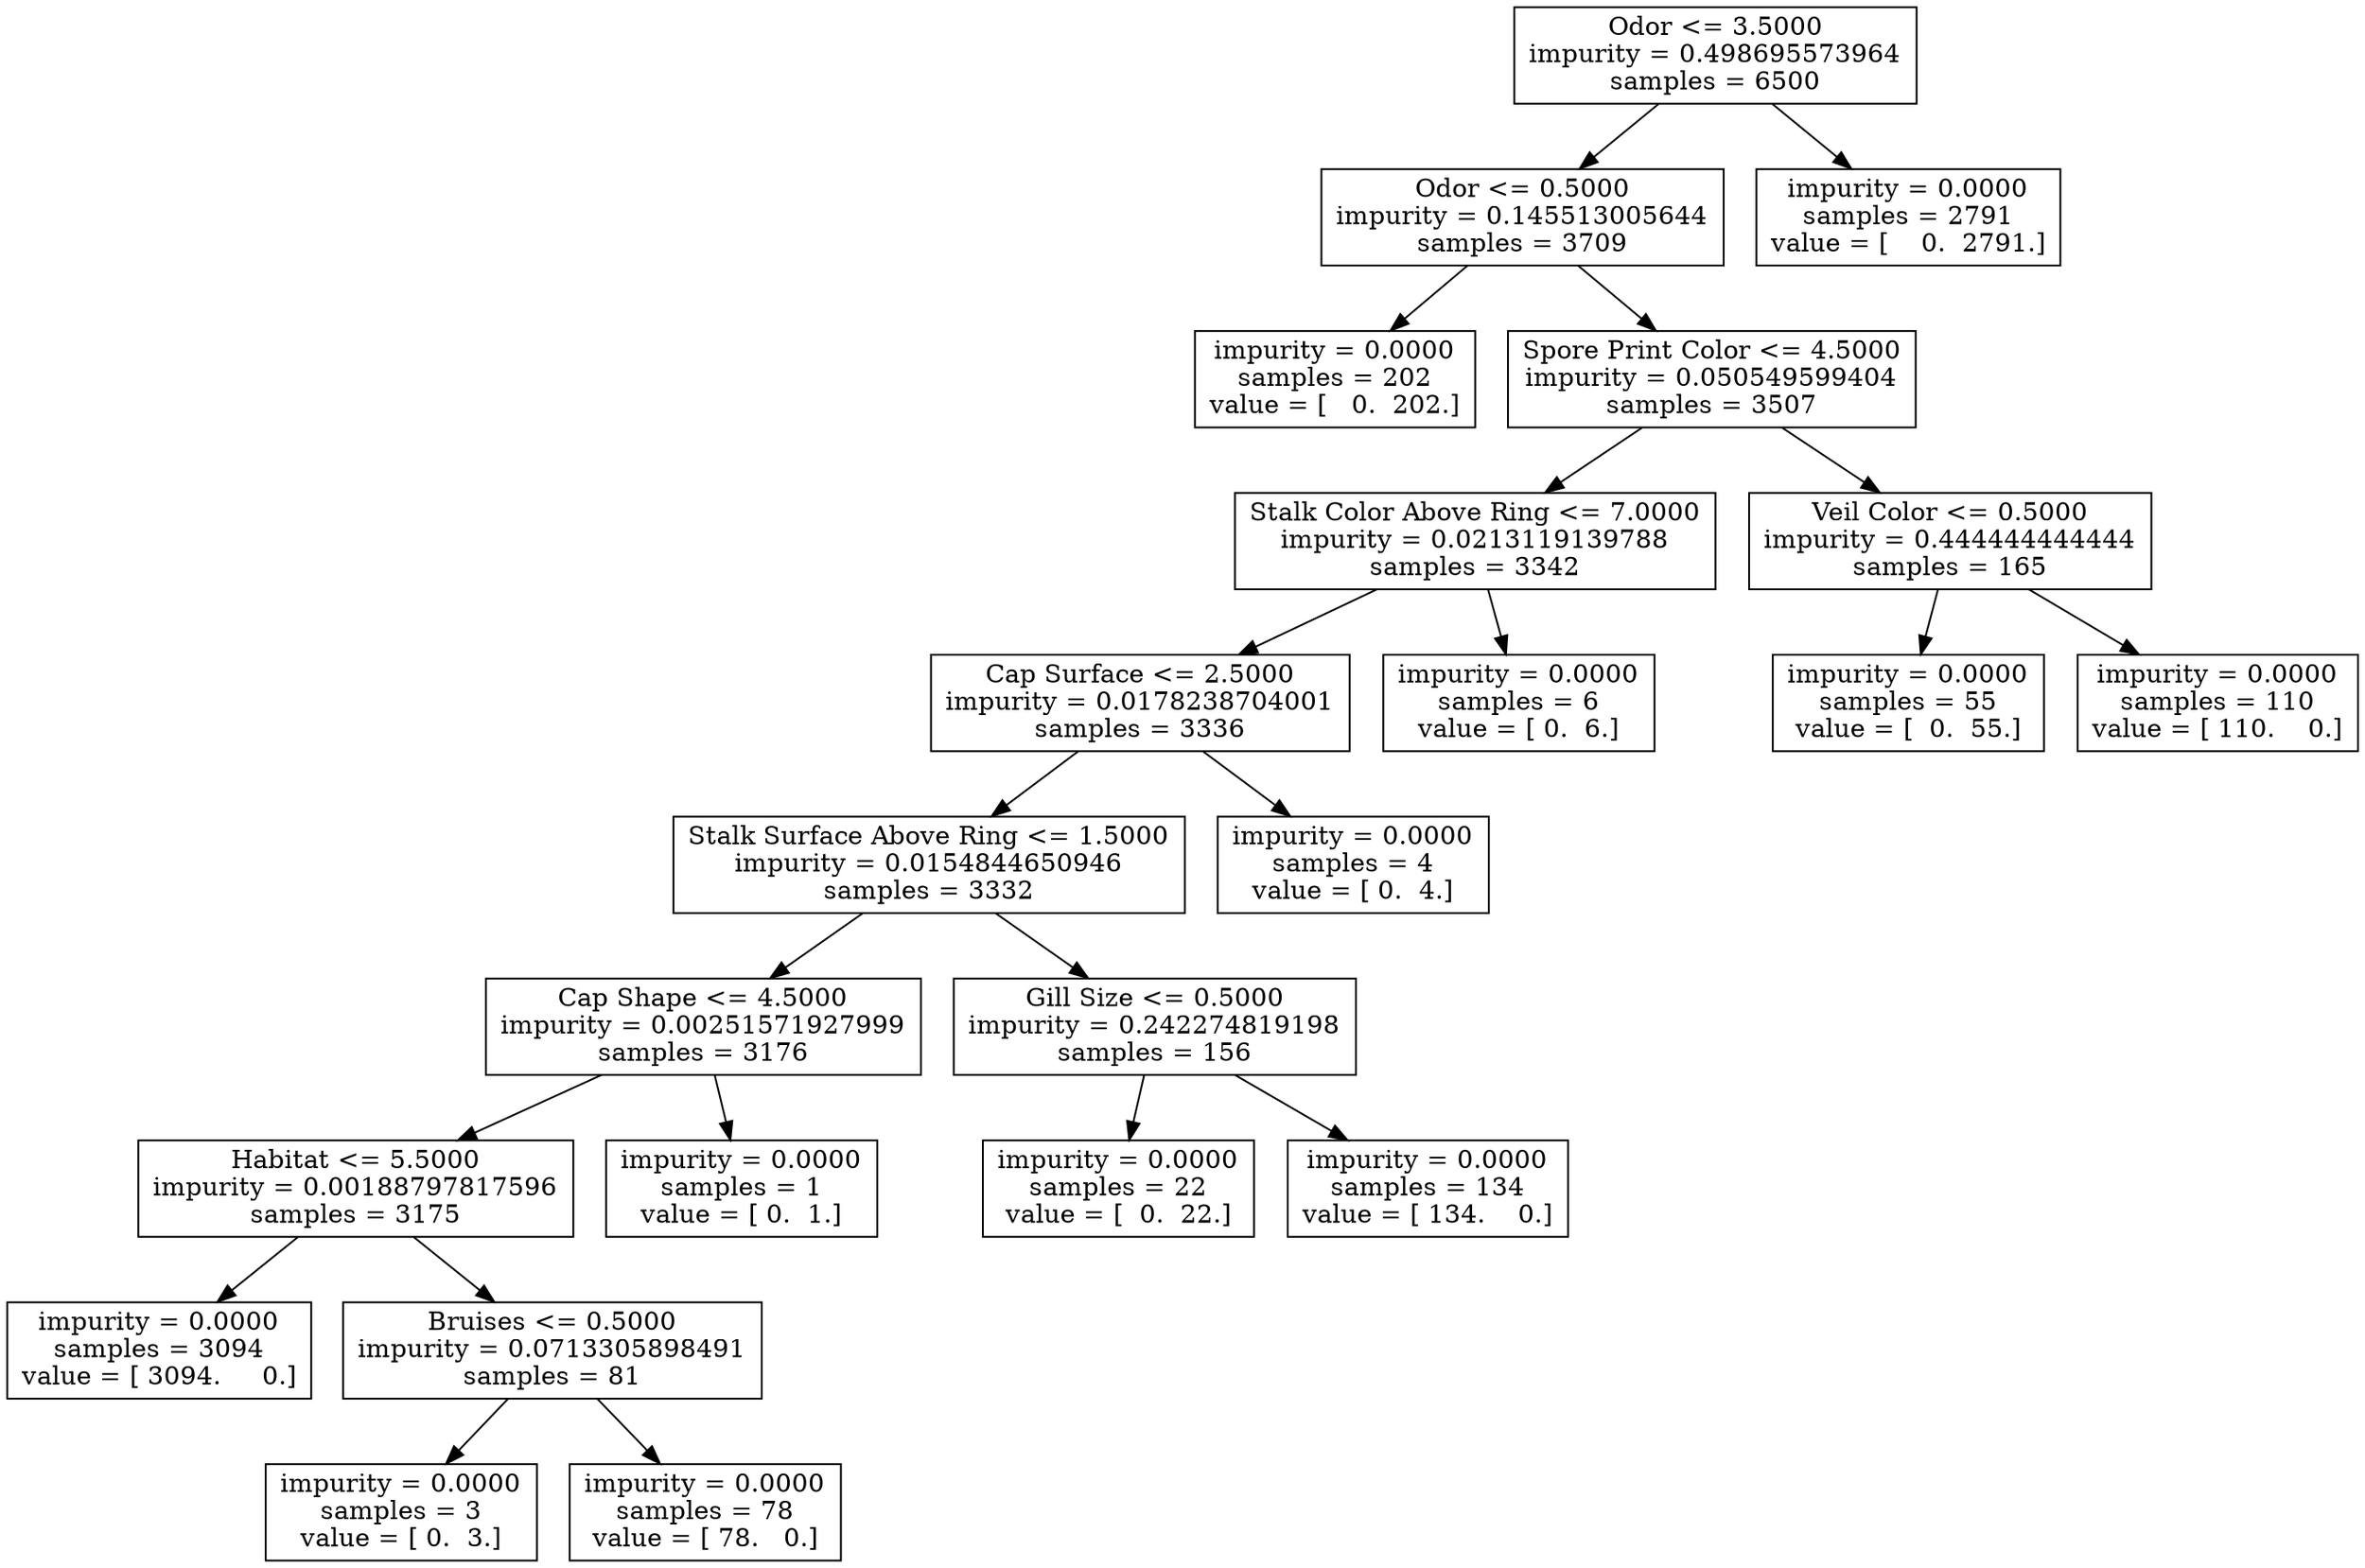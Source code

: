 digraph Tree {
0 [label="Odor <= 3.5000\nimpurity = 0.498695573964\nsamples = 6500", shape="box"] ;
1 [label="Odor <= 0.5000\nimpurity = 0.145513005644\nsamples = 3709", shape="box"] ;
0 -> 1 ;
2 [label="impurity = 0.0000\nsamples = 202\nvalue = [   0.  202.]", shape="box"] ;
1 -> 2 ;
3 [label="Spore Print Color <= 4.5000\nimpurity = 0.050549599404\nsamples = 3507", shape="box"] ;
1 -> 3 ;
4 [label="Stalk Color Above Ring <= 7.0000\nimpurity = 0.0213119139788\nsamples = 3342", shape="box"] ;
3 -> 4 ;
5 [label="Cap Surface <= 2.5000\nimpurity = 0.0178238704001\nsamples = 3336", shape="box"] ;
4 -> 5 ;
6 [label="Stalk Surface Above Ring <= 1.5000\nimpurity = 0.0154844650946\nsamples = 3332", shape="box"] ;
5 -> 6 ;
7 [label="Cap Shape <= 4.5000\nimpurity = 0.00251571927999\nsamples = 3176", shape="box"] ;
6 -> 7 ;
8 [label="Habitat <= 5.5000\nimpurity = 0.00188797817596\nsamples = 3175", shape="box"] ;
7 -> 8 ;
9 [label="impurity = 0.0000\nsamples = 3094\nvalue = [ 3094.     0.]", shape="box"] ;
8 -> 9 ;
10 [label="Bruises <= 0.5000\nimpurity = 0.0713305898491\nsamples = 81", shape="box"] ;
8 -> 10 ;
11 [label="impurity = 0.0000\nsamples = 3\nvalue = [ 0.  3.]", shape="box"] ;
10 -> 11 ;
12 [label="impurity = 0.0000\nsamples = 78\nvalue = [ 78.   0.]", shape="box"] ;
10 -> 12 ;
13 [label="impurity = 0.0000\nsamples = 1\nvalue = [ 0.  1.]", shape="box"] ;
7 -> 13 ;
14 [label="Gill Size <= 0.5000\nimpurity = 0.242274819198\nsamples = 156", shape="box"] ;
6 -> 14 ;
15 [label="impurity = 0.0000\nsamples = 22\nvalue = [  0.  22.]", shape="box"] ;
14 -> 15 ;
16 [label="impurity = 0.0000\nsamples = 134\nvalue = [ 134.    0.]", shape="box"] ;
14 -> 16 ;
17 [label="impurity = 0.0000\nsamples = 4\nvalue = [ 0.  4.]", shape="box"] ;
5 -> 17 ;
18 [label="impurity = 0.0000\nsamples = 6\nvalue = [ 0.  6.]", shape="box"] ;
4 -> 18 ;
19 [label="Veil Color <= 0.5000\nimpurity = 0.444444444444\nsamples = 165", shape="box"] ;
3 -> 19 ;
20 [label="impurity = 0.0000\nsamples = 55\nvalue = [  0.  55.]", shape="box"] ;
19 -> 20 ;
21 [label="impurity = 0.0000\nsamples = 110\nvalue = [ 110.    0.]", shape="box"] ;
19 -> 21 ;
22 [label="impurity = 0.0000\nsamples = 2791\nvalue = [    0.  2791.]", shape="box"] ;
0 -> 22 ;
}
